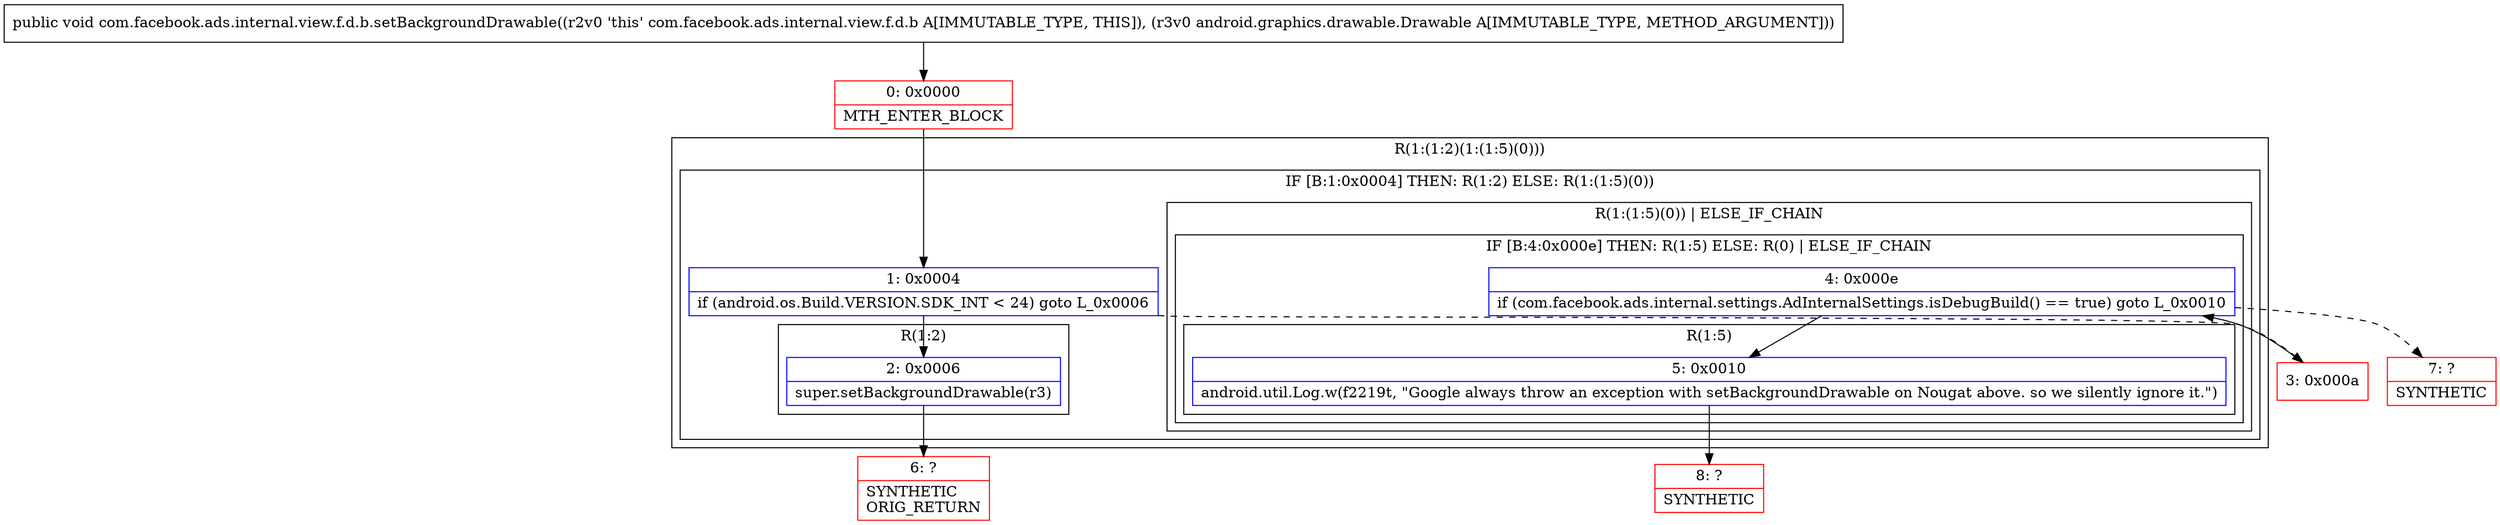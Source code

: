digraph "CFG forcom.facebook.ads.internal.view.f.d.b.setBackgroundDrawable(Landroid\/graphics\/drawable\/Drawable;)V" {
subgraph cluster_Region_180721670 {
label = "R(1:(1:2)(1:(1:5)(0)))";
node [shape=record,color=blue];
subgraph cluster_IfRegion_1030100669 {
label = "IF [B:1:0x0004] THEN: R(1:2) ELSE: R(1:(1:5)(0))";
node [shape=record,color=blue];
Node_1 [shape=record,label="{1\:\ 0x0004|if (android.os.Build.VERSION.SDK_INT \< 24) goto L_0x0006\l}"];
subgraph cluster_Region_1022295548 {
label = "R(1:2)";
node [shape=record,color=blue];
Node_2 [shape=record,label="{2\:\ 0x0006|super.setBackgroundDrawable(r3)\l}"];
}
subgraph cluster_Region_713368730 {
label = "R(1:(1:5)(0)) | ELSE_IF_CHAIN\l";
node [shape=record,color=blue];
subgraph cluster_IfRegion_203856996 {
label = "IF [B:4:0x000e] THEN: R(1:5) ELSE: R(0) | ELSE_IF_CHAIN\l";
node [shape=record,color=blue];
Node_4 [shape=record,label="{4\:\ 0x000e|if (com.facebook.ads.internal.settings.AdInternalSettings.isDebugBuild() == true) goto L_0x0010\l}"];
subgraph cluster_Region_24686755 {
label = "R(1:5)";
node [shape=record,color=blue];
Node_5 [shape=record,label="{5\:\ 0x0010|android.util.Log.w(f2219t, \"Google always throw an exception with setBackgroundDrawable on Nougat above. so we silently ignore it.\")\l}"];
}
subgraph cluster_Region_1244839021 {
label = "R(0)";
node [shape=record,color=blue];
}
}
}
}
}
Node_0 [shape=record,color=red,label="{0\:\ 0x0000|MTH_ENTER_BLOCK\l}"];
Node_3 [shape=record,color=red,label="{3\:\ 0x000a}"];
Node_6 [shape=record,color=red,label="{6\:\ ?|SYNTHETIC\lORIG_RETURN\l}"];
Node_7 [shape=record,color=red,label="{7\:\ ?|SYNTHETIC\l}"];
Node_8 [shape=record,color=red,label="{8\:\ ?|SYNTHETIC\l}"];
MethodNode[shape=record,label="{public void com.facebook.ads.internal.view.f.d.b.setBackgroundDrawable((r2v0 'this' com.facebook.ads.internal.view.f.d.b A[IMMUTABLE_TYPE, THIS]), (r3v0 android.graphics.drawable.Drawable A[IMMUTABLE_TYPE, METHOD_ARGUMENT])) }"];
MethodNode -> Node_0;
Node_1 -> Node_2;
Node_1 -> Node_3[style=dashed];
Node_2 -> Node_6;
Node_4 -> Node_5;
Node_4 -> Node_7[style=dashed];
Node_5 -> Node_8;
Node_0 -> Node_1;
Node_3 -> Node_4;
}


